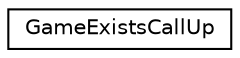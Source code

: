 digraph "Graphical Class Hierarchy"
{
 // LATEX_PDF_SIZE
  edge [fontname="Helvetica",fontsize="10",labelfontname="Helvetica",labelfontsize="10"];
  node [fontname="Helvetica",fontsize="10",shape=record];
  rankdir="LR";
  Node0 [label="GameExistsCallUp",height=0.2,width=0.4,color="black", fillcolor="white", style="filled",URL="$class_game_exists_call_up.html",tooltip=" "];
}
